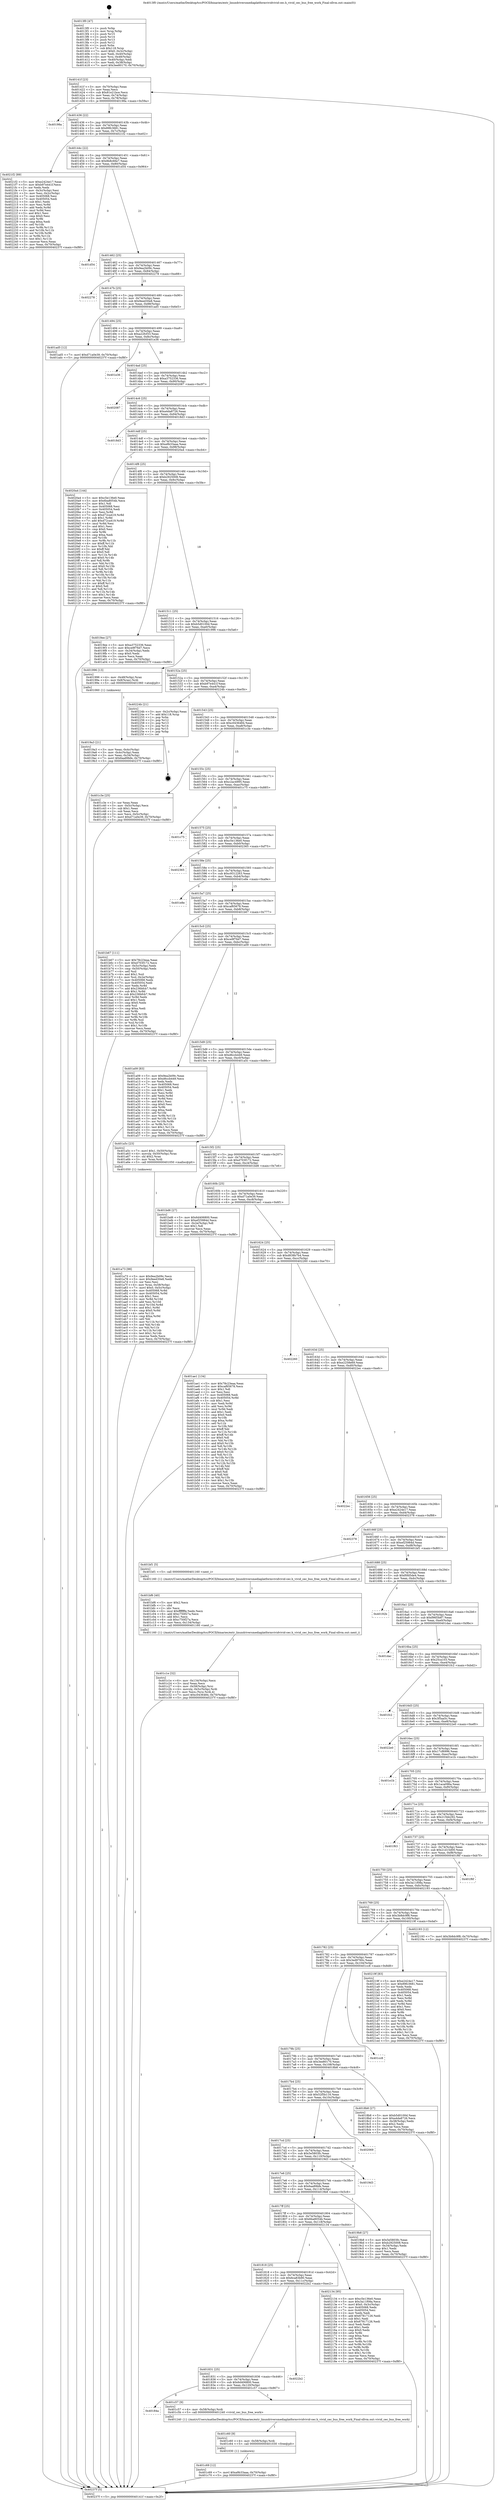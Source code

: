 digraph "0x4013f0" {
  label = "0x4013f0 (/mnt/c/Users/mathe/Desktop/tcc/POCII/binaries/extr_linuxdriversmediaplatformvividvivid-cec.h_vivid_cec_bus_free_work_Final-ollvm.out::main(0))"
  labelloc = "t"
  node[shape=record]

  Entry [label="",width=0.3,height=0.3,shape=circle,fillcolor=black,style=filled]
  "0x40141f" [label="{
     0x40141f [23]\l
     | [instrs]\l
     &nbsp;&nbsp;0x40141f \<+3\>: mov -0x70(%rbp),%eax\l
     &nbsp;&nbsp;0x401422 \<+2\>: mov %eax,%ecx\l
     &nbsp;&nbsp;0x401424 \<+6\>: sub $0x81e21bce,%ecx\l
     &nbsp;&nbsp;0x40142a \<+3\>: mov %eax,-0x74(%rbp)\l
     &nbsp;&nbsp;0x40142d \<+3\>: mov %ecx,-0x78(%rbp)\l
     &nbsp;&nbsp;0x401430 \<+6\>: je 000000000040198a \<main+0x59a\>\l
  }"]
  "0x40198a" [label="{
     0x40198a\l
  }", style=dashed]
  "0x401436" [label="{
     0x401436 [22]\l
     | [instrs]\l
     &nbsp;&nbsp;0x401436 \<+5\>: jmp 000000000040143b \<main+0x4b\>\l
     &nbsp;&nbsp;0x40143b \<+3\>: mov -0x74(%rbp),%eax\l
     &nbsp;&nbsp;0x40143e \<+5\>: sub $0x89fc3681,%eax\l
     &nbsp;&nbsp;0x401443 \<+3\>: mov %eax,-0x7c(%rbp)\l
     &nbsp;&nbsp;0x401446 \<+6\>: je 00000000004021f2 \<main+0xe02\>\l
  }"]
  Exit [label="",width=0.3,height=0.3,shape=circle,fillcolor=black,style=filled,peripheries=2]
  "0x4021f2" [label="{
     0x4021f2 [89]\l
     | [instrs]\l
     &nbsp;&nbsp;0x4021f2 \<+5\>: mov $0xe2424e17,%eax\l
     &nbsp;&nbsp;0x4021f7 \<+5\>: mov $0xb97e441f,%ecx\l
     &nbsp;&nbsp;0x4021fc \<+2\>: xor %edx,%edx\l
     &nbsp;&nbsp;0x4021fe \<+3\>: mov -0x3c(%rbp),%esi\l
     &nbsp;&nbsp;0x402201 \<+3\>: mov %esi,-0x2c(%rbp)\l
     &nbsp;&nbsp;0x402204 \<+7\>: mov 0x405068,%esi\l
     &nbsp;&nbsp;0x40220b \<+7\>: mov 0x405054,%edi\l
     &nbsp;&nbsp;0x402212 \<+3\>: sub $0x1,%edx\l
     &nbsp;&nbsp;0x402215 \<+3\>: mov %esi,%r8d\l
     &nbsp;&nbsp;0x402218 \<+3\>: add %edx,%r8d\l
     &nbsp;&nbsp;0x40221b \<+4\>: imul %r8d,%esi\l
     &nbsp;&nbsp;0x40221f \<+3\>: and $0x1,%esi\l
     &nbsp;&nbsp;0x402222 \<+3\>: cmp $0x0,%esi\l
     &nbsp;&nbsp;0x402225 \<+4\>: sete %r9b\l
     &nbsp;&nbsp;0x402229 \<+3\>: cmp $0xa,%edi\l
     &nbsp;&nbsp;0x40222c \<+4\>: setl %r10b\l
     &nbsp;&nbsp;0x402230 \<+3\>: mov %r9b,%r11b\l
     &nbsp;&nbsp;0x402233 \<+3\>: and %r10b,%r11b\l
     &nbsp;&nbsp;0x402236 \<+3\>: xor %r10b,%r9b\l
     &nbsp;&nbsp;0x402239 \<+3\>: or %r9b,%r11b\l
     &nbsp;&nbsp;0x40223c \<+4\>: test $0x1,%r11b\l
     &nbsp;&nbsp;0x402240 \<+3\>: cmovne %ecx,%eax\l
     &nbsp;&nbsp;0x402243 \<+3\>: mov %eax,-0x70(%rbp)\l
     &nbsp;&nbsp;0x402246 \<+5\>: jmp 000000000040237f \<main+0xf8f\>\l
  }"]
  "0x40144c" [label="{
     0x40144c [22]\l
     | [instrs]\l
     &nbsp;&nbsp;0x40144c \<+5\>: jmp 0000000000401451 \<main+0x61\>\l
     &nbsp;&nbsp;0x401451 \<+3\>: mov -0x74(%rbp),%eax\l
     &nbsp;&nbsp;0x401454 \<+5\>: sub $0x8b8c66e7,%eax\l
     &nbsp;&nbsp;0x401459 \<+3\>: mov %eax,-0x80(%rbp)\l
     &nbsp;&nbsp;0x40145c \<+6\>: je 0000000000401d54 \<main+0x964\>\l
  }"]
  "0x401c69" [label="{
     0x401c69 [12]\l
     | [instrs]\l
     &nbsp;&nbsp;0x401c69 \<+7\>: movl $0xa9b33aaa,-0x70(%rbp)\l
     &nbsp;&nbsp;0x401c70 \<+5\>: jmp 000000000040237f \<main+0xf8f\>\l
  }"]
  "0x401d54" [label="{
     0x401d54\l
  }", style=dashed]
  "0x401462" [label="{
     0x401462 [25]\l
     | [instrs]\l
     &nbsp;&nbsp;0x401462 \<+5\>: jmp 0000000000401467 \<main+0x77\>\l
     &nbsp;&nbsp;0x401467 \<+3\>: mov -0x74(%rbp),%eax\l
     &nbsp;&nbsp;0x40146a \<+5\>: sub $0x9ea2b09c,%eax\l
     &nbsp;&nbsp;0x40146f \<+6\>: mov %eax,-0x84(%rbp)\l
     &nbsp;&nbsp;0x401475 \<+6\>: je 0000000000402278 \<main+0xe88\>\l
  }"]
  "0x401c60" [label="{
     0x401c60 [9]\l
     | [instrs]\l
     &nbsp;&nbsp;0x401c60 \<+4\>: mov -0x58(%rbp),%rdi\l
     &nbsp;&nbsp;0x401c64 \<+5\>: call 0000000000401030 \<free@plt\>\l
     | [calls]\l
     &nbsp;&nbsp;0x401030 \{1\} (unknown)\l
  }"]
  "0x402278" [label="{
     0x402278\l
  }", style=dashed]
  "0x40147b" [label="{
     0x40147b [25]\l
     | [instrs]\l
     &nbsp;&nbsp;0x40147b \<+5\>: jmp 0000000000401480 \<main+0x90\>\l
     &nbsp;&nbsp;0x401480 \<+3\>: mov -0x74(%rbp),%eax\l
     &nbsp;&nbsp;0x401483 \<+5\>: sub $0x9eed30e8,%eax\l
     &nbsp;&nbsp;0x401488 \<+6\>: mov %eax,-0x88(%rbp)\l
     &nbsp;&nbsp;0x40148e \<+6\>: je 0000000000401ad5 \<main+0x6e5\>\l
  }"]
  "0x40184a" [label="{
     0x40184a\l
  }", style=dashed]
  "0x401ad5" [label="{
     0x401ad5 [12]\l
     | [instrs]\l
     &nbsp;&nbsp;0x401ad5 \<+7\>: movl $0xd71a0e39,-0x70(%rbp)\l
     &nbsp;&nbsp;0x401adc \<+5\>: jmp 000000000040237f \<main+0xf8f\>\l
  }"]
  "0x401494" [label="{
     0x401494 [25]\l
     | [instrs]\l
     &nbsp;&nbsp;0x401494 \<+5\>: jmp 0000000000401499 \<main+0xa9\>\l
     &nbsp;&nbsp;0x401499 \<+3\>: mov -0x74(%rbp),%eax\l
     &nbsp;&nbsp;0x40149c \<+5\>: sub $0xa22fcf33,%eax\l
     &nbsp;&nbsp;0x4014a1 \<+6\>: mov %eax,-0x8c(%rbp)\l
     &nbsp;&nbsp;0x4014a7 \<+6\>: je 0000000000401e36 \<main+0xa46\>\l
  }"]
  "0x401c57" [label="{
     0x401c57 [9]\l
     | [instrs]\l
     &nbsp;&nbsp;0x401c57 \<+4\>: mov -0x58(%rbp),%rdi\l
     &nbsp;&nbsp;0x401c5b \<+5\>: call 0000000000401240 \<vivid_cec_bus_free_work\>\l
     | [calls]\l
     &nbsp;&nbsp;0x401240 \{1\} (/mnt/c/Users/mathe/Desktop/tcc/POCII/binaries/extr_linuxdriversmediaplatformvividvivid-cec.h_vivid_cec_bus_free_work_Final-ollvm.out::vivid_cec_bus_free_work)\l
  }"]
  "0x401e36" [label="{
     0x401e36\l
  }", style=dashed]
  "0x4014ad" [label="{
     0x4014ad [25]\l
     | [instrs]\l
     &nbsp;&nbsp;0x4014ad \<+5\>: jmp 00000000004014b2 \<main+0xc2\>\l
     &nbsp;&nbsp;0x4014b2 \<+3\>: mov -0x74(%rbp),%eax\l
     &nbsp;&nbsp;0x4014b5 \<+5\>: sub $0xa3752336,%eax\l
     &nbsp;&nbsp;0x4014ba \<+6\>: mov %eax,-0x90(%rbp)\l
     &nbsp;&nbsp;0x4014c0 \<+6\>: je 0000000000402087 \<main+0xc97\>\l
  }"]
  "0x401831" [label="{
     0x401831 [25]\l
     | [instrs]\l
     &nbsp;&nbsp;0x401831 \<+5\>: jmp 0000000000401836 \<main+0x446\>\l
     &nbsp;&nbsp;0x401836 \<+3\>: mov -0x74(%rbp),%eax\l
     &nbsp;&nbsp;0x401839 \<+5\>: sub $0x6d406800,%eax\l
     &nbsp;&nbsp;0x40183e \<+6\>: mov %eax,-0x120(%rbp)\l
     &nbsp;&nbsp;0x401844 \<+6\>: je 0000000000401c57 \<main+0x867\>\l
  }"]
  "0x402087" [label="{
     0x402087\l
  }", style=dashed]
  "0x4014c6" [label="{
     0x4014c6 [25]\l
     | [instrs]\l
     &nbsp;&nbsp;0x4014c6 \<+5\>: jmp 00000000004014cb \<main+0xdb\>\l
     &nbsp;&nbsp;0x4014cb \<+3\>: mov -0x74(%rbp),%eax\l
     &nbsp;&nbsp;0x4014ce \<+5\>: sub $0xa4da8726,%eax\l
     &nbsp;&nbsp;0x4014d3 \<+6\>: mov %eax,-0x94(%rbp)\l
     &nbsp;&nbsp;0x4014d9 \<+6\>: je 00000000004018d3 \<main+0x4e3\>\l
  }"]
  "0x4022b2" [label="{
     0x4022b2\l
  }", style=dashed]
  "0x4018d3" [label="{
     0x4018d3\l
  }", style=dashed]
  "0x4014df" [label="{
     0x4014df [25]\l
     | [instrs]\l
     &nbsp;&nbsp;0x4014df \<+5\>: jmp 00000000004014e4 \<main+0xf4\>\l
     &nbsp;&nbsp;0x4014e4 \<+3\>: mov -0x74(%rbp),%eax\l
     &nbsp;&nbsp;0x4014e7 \<+5\>: sub $0xa9b33aaa,%eax\l
     &nbsp;&nbsp;0x4014ec \<+6\>: mov %eax,-0x98(%rbp)\l
     &nbsp;&nbsp;0x4014f2 \<+6\>: je 00000000004020a4 \<main+0xcb4\>\l
  }"]
  "0x401818" [label="{
     0x401818 [25]\l
     | [instrs]\l
     &nbsp;&nbsp;0x401818 \<+5\>: jmp 000000000040181d \<main+0x42d\>\l
     &nbsp;&nbsp;0x40181d \<+3\>: mov -0x74(%rbp),%eax\l
     &nbsp;&nbsp;0x401820 \<+5\>: sub $0x6ca83b90,%eax\l
     &nbsp;&nbsp;0x401825 \<+6\>: mov %eax,-0x11c(%rbp)\l
     &nbsp;&nbsp;0x40182b \<+6\>: je 00000000004022b2 \<main+0xec2\>\l
  }"]
  "0x4020a4" [label="{
     0x4020a4 [144]\l
     | [instrs]\l
     &nbsp;&nbsp;0x4020a4 \<+5\>: mov $0xc5e136e0,%eax\l
     &nbsp;&nbsp;0x4020a9 \<+5\>: mov $0x6ba8054b,%ecx\l
     &nbsp;&nbsp;0x4020ae \<+2\>: mov $0x1,%dl\l
     &nbsp;&nbsp;0x4020b0 \<+7\>: mov 0x405068,%esi\l
     &nbsp;&nbsp;0x4020b7 \<+7\>: mov 0x405054,%edi\l
     &nbsp;&nbsp;0x4020be \<+3\>: mov %esi,%r8d\l
     &nbsp;&nbsp;0x4020c1 \<+7\>: sub $0xd72ca419,%r8d\l
     &nbsp;&nbsp;0x4020c8 \<+4\>: sub $0x1,%r8d\l
     &nbsp;&nbsp;0x4020cc \<+7\>: add $0xd72ca419,%r8d\l
     &nbsp;&nbsp;0x4020d3 \<+4\>: imul %r8d,%esi\l
     &nbsp;&nbsp;0x4020d7 \<+3\>: and $0x1,%esi\l
     &nbsp;&nbsp;0x4020da \<+3\>: cmp $0x0,%esi\l
     &nbsp;&nbsp;0x4020dd \<+4\>: sete %r9b\l
     &nbsp;&nbsp;0x4020e1 \<+3\>: cmp $0xa,%edi\l
     &nbsp;&nbsp;0x4020e4 \<+4\>: setl %r10b\l
     &nbsp;&nbsp;0x4020e8 \<+3\>: mov %r9b,%r11b\l
     &nbsp;&nbsp;0x4020eb \<+4\>: xor $0xff,%r11b\l
     &nbsp;&nbsp;0x4020ef \<+3\>: mov %r10b,%bl\l
     &nbsp;&nbsp;0x4020f2 \<+3\>: xor $0xff,%bl\l
     &nbsp;&nbsp;0x4020f5 \<+3\>: xor $0x0,%dl\l
     &nbsp;&nbsp;0x4020f8 \<+3\>: mov %r11b,%r14b\l
     &nbsp;&nbsp;0x4020fb \<+4\>: and $0x0,%r14b\l
     &nbsp;&nbsp;0x4020ff \<+3\>: and %dl,%r9b\l
     &nbsp;&nbsp;0x402102 \<+3\>: mov %bl,%r15b\l
     &nbsp;&nbsp;0x402105 \<+4\>: and $0x0,%r15b\l
     &nbsp;&nbsp;0x402109 \<+3\>: and %dl,%r10b\l
     &nbsp;&nbsp;0x40210c \<+3\>: or %r9b,%r14b\l
     &nbsp;&nbsp;0x40210f \<+3\>: or %r10b,%r15b\l
     &nbsp;&nbsp;0x402112 \<+3\>: xor %r15b,%r14b\l
     &nbsp;&nbsp;0x402115 \<+3\>: or %bl,%r11b\l
     &nbsp;&nbsp;0x402118 \<+4\>: xor $0xff,%r11b\l
     &nbsp;&nbsp;0x40211c \<+3\>: or $0x0,%dl\l
     &nbsp;&nbsp;0x40211f \<+3\>: and %dl,%r11b\l
     &nbsp;&nbsp;0x402122 \<+3\>: or %r11b,%r14b\l
     &nbsp;&nbsp;0x402125 \<+4\>: test $0x1,%r14b\l
     &nbsp;&nbsp;0x402129 \<+3\>: cmovne %ecx,%eax\l
     &nbsp;&nbsp;0x40212c \<+3\>: mov %eax,-0x70(%rbp)\l
     &nbsp;&nbsp;0x40212f \<+5\>: jmp 000000000040237f \<main+0xf8f\>\l
  }"]
  "0x4014f8" [label="{
     0x4014f8 [25]\l
     | [instrs]\l
     &nbsp;&nbsp;0x4014f8 \<+5\>: jmp 00000000004014fd \<main+0x10d\>\l
     &nbsp;&nbsp;0x4014fd \<+3\>: mov -0x74(%rbp),%eax\l
     &nbsp;&nbsp;0x401500 \<+5\>: sub $0xb2925008,%eax\l
     &nbsp;&nbsp;0x401505 \<+6\>: mov %eax,-0x9c(%rbp)\l
     &nbsp;&nbsp;0x40150b \<+6\>: je 00000000004019ee \<main+0x5fe\>\l
  }"]
  "0x402134" [label="{
     0x402134 [95]\l
     | [instrs]\l
     &nbsp;&nbsp;0x402134 \<+5\>: mov $0xc5e136e0,%eax\l
     &nbsp;&nbsp;0x402139 \<+5\>: mov $0x3a11f08a,%ecx\l
     &nbsp;&nbsp;0x40213e \<+7\>: movl $0x0,-0x3c(%rbp)\l
     &nbsp;&nbsp;0x402145 \<+7\>: mov 0x405068,%edx\l
     &nbsp;&nbsp;0x40214c \<+7\>: mov 0x405054,%esi\l
     &nbsp;&nbsp;0x402153 \<+2\>: mov %edx,%edi\l
     &nbsp;&nbsp;0x402155 \<+6\>: add $0x67817126,%edi\l
     &nbsp;&nbsp;0x40215b \<+3\>: sub $0x1,%edi\l
     &nbsp;&nbsp;0x40215e \<+6\>: sub $0x67817126,%edi\l
     &nbsp;&nbsp;0x402164 \<+3\>: imul %edi,%edx\l
     &nbsp;&nbsp;0x402167 \<+3\>: and $0x1,%edx\l
     &nbsp;&nbsp;0x40216a \<+3\>: cmp $0x0,%edx\l
     &nbsp;&nbsp;0x40216d \<+4\>: sete %r8b\l
     &nbsp;&nbsp;0x402171 \<+3\>: cmp $0xa,%esi\l
     &nbsp;&nbsp;0x402174 \<+4\>: setl %r9b\l
     &nbsp;&nbsp;0x402178 \<+3\>: mov %r8b,%r10b\l
     &nbsp;&nbsp;0x40217b \<+3\>: and %r9b,%r10b\l
     &nbsp;&nbsp;0x40217e \<+3\>: xor %r9b,%r8b\l
     &nbsp;&nbsp;0x402181 \<+3\>: or %r8b,%r10b\l
     &nbsp;&nbsp;0x402184 \<+4\>: test $0x1,%r10b\l
     &nbsp;&nbsp;0x402188 \<+3\>: cmovne %ecx,%eax\l
     &nbsp;&nbsp;0x40218b \<+3\>: mov %eax,-0x70(%rbp)\l
     &nbsp;&nbsp;0x40218e \<+5\>: jmp 000000000040237f \<main+0xf8f\>\l
  }"]
  "0x4019ee" [label="{
     0x4019ee [27]\l
     | [instrs]\l
     &nbsp;&nbsp;0x4019ee \<+5\>: mov $0xa3752336,%eax\l
     &nbsp;&nbsp;0x4019f3 \<+5\>: mov $0xce9f76d7,%ecx\l
     &nbsp;&nbsp;0x4019f8 \<+3\>: mov -0x34(%rbp),%edx\l
     &nbsp;&nbsp;0x4019fb \<+3\>: cmp $0x0,%edx\l
     &nbsp;&nbsp;0x4019fe \<+3\>: cmove %ecx,%eax\l
     &nbsp;&nbsp;0x401a01 \<+3\>: mov %eax,-0x70(%rbp)\l
     &nbsp;&nbsp;0x401a04 \<+5\>: jmp 000000000040237f \<main+0xf8f\>\l
  }"]
  "0x401511" [label="{
     0x401511 [25]\l
     | [instrs]\l
     &nbsp;&nbsp;0x401511 \<+5\>: jmp 0000000000401516 \<main+0x126\>\l
     &nbsp;&nbsp;0x401516 \<+3\>: mov -0x74(%rbp),%eax\l
     &nbsp;&nbsp;0x401519 \<+5\>: sub $0xb5d0100d,%eax\l
     &nbsp;&nbsp;0x40151e \<+6\>: mov %eax,-0xa0(%rbp)\l
     &nbsp;&nbsp;0x401524 \<+6\>: je 0000000000401996 \<main+0x5a6\>\l
  }"]
  "0x401c1e" [label="{
     0x401c1e [32]\l
     | [instrs]\l
     &nbsp;&nbsp;0x401c1e \<+6\>: mov -0x134(%rbp),%ecx\l
     &nbsp;&nbsp;0x401c24 \<+3\>: imul %eax,%ecx\l
     &nbsp;&nbsp;0x401c27 \<+4\>: mov -0x58(%rbp),%rsi\l
     &nbsp;&nbsp;0x401c2b \<+4\>: movslq -0x5c(%rbp),%rdi\l
     &nbsp;&nbsp;0x401c2f \<+3\>: mov %ecx,(%rsi,%rdi,4)\l
     &nbsp;&nbsp;0x401c32 \<+7\>: movl $0xc0436484,-0x70(%rbp)\l
     &nbsp;&nbsp;0x401c39 \<+5\>: jmp 000000000040237f \<main+0xf8f\>\l
  }"]
  "0x401996" [label="{
     0x401996 [13]\l
     | [instrs]\l
     &nbsp;&nbsp;0x401996 \<+4\>: mov -0x48(%rbp),%rax\l
     &nbsp;&nbsp;0x40199a \<+4\>: mov 0x8(%rax),%rdi\l
     &nbsp;&nbsp;0x40199e \<+5\>: call 0000000000401060 \<atoi@plt\>\l
     | [calls]\l
     &nbsp;&nbsp;0x401060 \{1\} (unknown)\l
  }"]
  "0x40152a" [label="{
     0x40152a [25]\l
     | [instrs]\l
     &nbsp;&nbsp;0x40152a \<+5\>: jmp 000000000040152f \<main+0x13f\>\l
     &nbsp;&nbsp;0x40152f \<+3\>: mov -0x74(%rbp),%eax\l
     &nbsp;&nbsp;0x401532 \<+5\>: sub $0xb97e441f,%eax\l
     &nbsp;&nbsp;0x401537 \<+6\>: mov %eax,-0xa4(%rbp)\l
     &nbsp;&nbsp;0x40153d \<+6\>: je 000000000040224b \<main+0xe5b\>\l
  }"]
  "0x401bf6" [label="{
     0x401bf6 [40]\l
     | [instrs]\l
     &nbsp;&nbsp;0x401bf6 \<+5\>: mov $0x2,%ecx\l
     &nbsp;&nbsp;0x401bfb \<+1\>: cltd\l
     &nbsp;&nbsp;0x401bfc \<+2\>: idiv %ecx\l
     &nbsp;&nbsp;0x401bfe \<+6\>: imul $0xfffffffe,%edx,%ecx\l
     &nbsp;&nbsp;0x401c04 \<+6\>: add $0xc750f27a,%ecx\l
     &nbsp;&nbsp;0x401c0a \<+3\>: add $0x1,%ecx\l
     &nbsp;&nbsp;0x401c0d \<+6\>: sub $0xc750f27a,%ecx\l
     &nbsp;&nbsp;0x401c13 \<+6\>: mov %ecx,-0x134(%rbp)\l
     &nbsp;&nbsp;0x401c19 \<+5\>: call 0000000000401160 \<next_i\>\l
     | [calls]\l
     &nbsp;&nbsp;0x401160 \{1\} (/mnt/c/Users/mathe/Desktop/tcc/POCII/binaries/extr_linuxdriversmediaplatformvividvivid-cec.h_vivid_cec_bus_free_work_Final-ollvm.out::next_i)\l
  }"]
  "0x40224b" [label="{
     0x40224b [21]\l
     | [instrs]\l
     &nbsp;&nbsp;0x40224b \<+3\>: mov -0x2c(%rbp),%eax\l
     &nbsp;&nbsp;0x40224e \<+7\>: add $0x118,%rsp\l
     &nbsp;&nbsp;0x402255 \<+1\>: pop %rbx\l
     &nbsp;&nbsp;0x402256 \<+2\>: pop %r12\l
     &nbsp;&nbsp;0x402258 \<+2\>: pop %r13\l
     &nbsp;&nbsp;0x40225a \<+2\>: pop %r14\l
     &nbsp;&nbsp;0x40225c \<+2\>: pop %r15\l
     &nbsp;&nbsp;0x40225e \<+1\>: pop %rbp\l
     &nbsp;&nbsp;0x40225f \<+1\>: ret\l
  }"]
  "0x401543" [label="{
     0x401543 [25]\l
     | [instrs]\l
     &nbsp;&nbsp;0x401543 \<+5\>: jmp 0000000000401548 \<main+0x158\>\l
     &nbsp;&nbsp;0x401548 \<+3\>: mov -0x74(%rbp),%eax\l
     &nbsp;&nbsp;0x40154b \<+5\>: sub $0xc0436484,%eax\l
     &nbsp;&nbsp;0x401550 \<+6\>: mov %eax,-0xa8(%rbp)\l
     &nbsp;&nbsp;0x401556 \<+6\>: je 0000000000401c3e \<main+0x84e\>\l
  }"]
  "0x401a73" [label="{
     0x401a73 [98]\l
     | [instrs]\l
     &nbsp;&nbsp;0x401a73 \<+5\>: mov $0x9ea2b09c,%ecx\l
     &nbsp;&nbsp;0x401a78 \<+5\>: mov $0x9eed30e8,%edx\l
     &nbsp;&nbsp;0x401a7d \<+2\>: xor %esi,%esi\l
     &nbsp;&nbsp;0x401a7f \<+4\>: mov %rax,-0x58(%rbp)\l
     &nbsp;&nbsp;0x401a83 \<+7\>: movl $0x0,-0x5c(%rbp)\l
     &nbsp;&nbsp;0x401a8a \<+8\>: mov 0x405068,%r8d\l
     &nbsp;&nbsp;0x401a92 \<+8\>: mov 0x405054,%r9d\l
     &nbsp;&nbsp;0x401a9a \<+3\>: sub $0x1,%esi\l
     &nbsp;&nbsp;0x401a9d \<+3\>: mov %r8d,%r10d\l
     &nbsp;&nbsp;0x401aa0 \<+3\>: add %esi,%r10d\l
     &nbsp;&nbsp;0x401aa3 \<+4\>: imul %r10d,%r8d\l
     &nbsp;&nbsp;0x401aa7 \<+4\>: and $0x1,%r8d\l
     &nbsp;&nbsp;0x401aab \<+4\>: cmp $0x0,%r8d\l
     &nbsp;&nbsp;0x401aaf \<+4\>: sete %r11b\l
     &nbsp;&nbsp;0x401ab3 \<+4\>: cmp $0xa,%r9d\l
     &nbsp;&nbsp;0x401ab7 \<+3\>: setl %bl\l
     &nbsp;&nbsp;0x401aba \<+3\>: mov %r11b,%r14b\l
     &nbsp;&nbsp;0x401abd \<+3\>: and %bl,%r14b\l
     &nbsp;&nbsp;0x401ac0 \<+3\>: xor %bl,%r11b\l
     &nbsp;&nbsp;0x401ac3 \<+3\>: or %r11b,%r14b\l
     &nbsp;&nbsp;0x401ac6 \<+4\>: test $0x1,%r14b\l
     &nbsp;&nbsp;0x401aca \<+3\>: cmovne %edx,%ecx\l
     &nbsp;&nbsp;0x401acd \<+3\>: mov %ecx,-0x70(%rbp)\l
     &nbsp;&nbsp;0x401ad0 \<+5\>: jmp 000000000040237f \<main+0xf8f\>\l
  }"]
  "0x401c3e" [label="{
     0x401c3e [25]\l
     | [instrs]\l
     &nbsp;&nbsp;0x401c3e \<+2\>: xor %eax,%eax\l
     &nbsp;&nbsp;0x401c40 \<+3\>: mov -0x5c(%rbp),%ecx\l
     &nbsp;&nbsp;0x401c43 \<+3\>: sub $0x1,%eax\l
     &nbsp;&nbsp;0x401c46 \<+2\>: sub %eax,%ecx\l
     &nbsp;&nbsp;0x401c48 \<+3\>: mov %ecx,-0x5c(%rbp)\l
     &nbsp;&nbsp;0x401c4b \<+7\>: movl $0xd71a0e39,-0x70(%rbp)\l
     &nbsp;&nbsp;0x401c52 \<+5\>: jmp 000000000040237f \<main+0xf8f\>\l
  }"]
  "0x40155c" [label="{
     0x40155c [25]\l
     | [instrs]\l
     &nbsp;&nbsp;0x40155c \<+5\>: jmp 0000000000401561 \<main+0x171\>\l
     &nbsp;&nbsp;0x401561 \<+3\>: mov -0x74(%rbp),%eax\l
     &nbsp;&nbsp;0x401564 \<+5\>: sub $0xc2ac4995,%eax\l
     &nbsp;&nbsp;0x401569 \<+6\>: mov %eax,-0xac(%rbp)\l
     &nbsp;&nbsp;0x40156f \<+6\>: je 0000000000401c75 \<main+0x885\>\l
  }"]
  "0x4017ff" [label="{
     0x4017ff [25]\l
     | [instrs]\l
     &nbsp;&nbsp;0x4017ff \<+5\>: jmp 0000000000401804 \<main+0x414\>\l
     &nbsp;&nbsp;0x401804 \<+3\>: mov -0x74(%rbp),%eax\l
     &nbsp;&nbsp;0x401807 \<+5\>: sub $0x6ba8054b,%eax\l
     &nbsp;&nbsp;0x40180c \<+6\>: mov %eax,-0x118(%rbp)\l
     &nbsp;&nbsp;0x401812 \<+6\>: je 0000000000402134 \<main+0xd44\>\l
  }"]
  "0x401c75" [label="{
     0x401c75\l
  }", style=dashed]
  "0x401575" [label="{
     0x401575 [25]\l
     | [instrs]\l
     &nbsp;&nbsp;0x401575 \<+5\>: jmp 000000000040157a \<main+0x18a\>\l
     &nbsp;&nbsp;0x40157a \<+3\>: mov -0x74(%rbp),%eax\l
     &nbsp;&nbsp;0x40157d \<+5\>: sub $0xc5e136e0,%eax\l
     &nbsp;&nbsp;0x401582 \<+6\>: mov %eax,-0xb0(%rbp)\l
     &nbsp;&nbsp;0x401588 \<+6\>: je 0000000000402365 \<main+0xf75\>\l
  }"]
  "0x4019b8" [label="{
     0x4019b8 [27]\l
     | [instrs]\l
     &nbsp;&nbsp;0x4019b8 \<+5\>: mov $0x5e5803fc,%eax\l
     &nbsp;&nbsp;0x4019bd \<+5\>: mov $0xb2925008,%ecx\l
     &nbsp;&nbsp;0x4019c2 \<+3\>: mov -0x34(%rbp),%edx\l
     &nbsp;&nbsp;0x4019c5 \<+3\>: cmp $0x1,%edx\l
     &nbsp;&nbsp;0x4019c8 \<+3\>: cmovl %ecx,%eax\l
     &nbsp;&nbsp;0x4019cb \<+3\>: mov %eax,-0x70(%rbp)\l
     &nbsp;&nbsp;0x4019ce \<+5\>: jmp 000000000040237f \<main+0xf8f\>\l
  }"]
  "0x402365" [label="{
     0x402365\l
  }", style=dashed]
  "0x40158e" [label="{
     0x40158e [25]\l
     | [instrs]\l
     &nbsp;&nbsp;0x40158e \<+5\>: jmp 0000000000401593 \<main+0x1a3\>\l
     &nbsp;&nbsp;0x401593 \<+3\>: mov -0x74(%rbp),%eax\l
     &nbsp;&nbsp;0x401596 \<+5\>: sub $0xc9312263,%eax\l
     &nbsp;&nbsp;0x40159b \<+6\>: mov %eax,-0xb4(%rbp)\l
     &nbsp;&nbsp;0x4015a1 \<+6\>: je 0000000000401e8e \<main+0xa9e\>\l
  }"]
  "0x4017e6" [label="{
     0x4017e6 [25]\l
     | [instrs]\l
     &nbsp;&nbsp;0x4017e6 \<+5\>: jmp 00000000004017eb \<main+0x3fb\>\l
     &nbsp;&nbsp;0x4017eb \<+3\>: mov -0x74(%rbp),%eax\l
     &nbsp;&nbsp;0x4017ee \<+5\>: sub $0x6aa89bfe,%eax\l
     &nbsp;&nbsp;0x4017f3 \<+6\>: mov %eax,-0x114(%rbp)\l
     &nbsp;&nbsp;0x4017f9 \<+6\>: je 00000000004019b8 \<main+0x5c8\>\l
  }"]
  "0x401e8e" [label="{
     0x401e8e\l
  }", style=dashed]
  "0x4015a7" [label="{
     0x4015a7 [25]\l
     | [instrs]\l
     &nbsp;&nbsp;0x4015a7 \<+5\>: jmp 00000000004015ac \<main+0x1bc\>\l
     &nbsp;&nbsp;0x4015ac \<+3\>: mov -0x74(%rbp),%eax\l
     &nbsp;&nbsp;0x4015af \<+5\>: sub $0xcaf65678,%eax\l
     &nbsp;&nbsp;0x4015b4 \<+6\>: mov %eax,-0xb8(%rbp)\l
     &nbsp;&nbsp;0x4015ba \<+6\>: je 0000000000401b67 \<main+0x777\>\l
  }"]
  "0x4019d3" [label="{
     0x4019d3\l
  }", style=dashed]
  "0x401b67" [label="{
     0x401b67 [111]\l
     | [instrs]\l
     &nbsp;&nbsp;0x401b67 \<+5\>: mov $0x78c23eaa,%eax\l
     &nbsp;&nbsp;0x401b6c \<+5\>: mov $0xd703f172,%ecx\l
     &nbsp;&nbsp;0x401b71 \<+3\>: mov -0x5c(%rbp),%edx\l
     &nbsp;&nbsp;0x401b74 \<+3\>: cmp -0x50(%rbp),%edx\l
     &nbsp;&nbsp;0x401b77 \<+4\>: setl %sil\l
     &nbsp;&nbsp;0x401b7b \<+4\>: and $0x1,%sil\l
     &nbsp;&nbsp;0x401b7f \<+4\>: mov %sil,-0x2e(%rbp)\l
     &nbsp;&nbsp;0x401b83 \<+7\>: mov 0x405068,%edx\l
     &nbsp;&nbsp;0x401b8a \<+7\>: mov 0x405054,%edi\l
     &nbsp;&nbsp;0x401b91 \<+3\>: mov %edx,%r8d\l
     &nbsp;&nbsp;0x401b94 \<+7\>: add $0x236bfcb7,%r8d\l
     &nbsp;&nbsp;0x401b9b \<+4\>: sub $0x1,%r8d\l
     &nbsp;&nbsp;0x401b9f \<+7\>: sub $0x236bfcb7,%r8d\l
     &nbsp;&nbsp;0x401ba6 \<+4\>: imul %r8d,%edx\l
     &nbsp;&nbsp;0x401baa \<+3\>: and $0x1,%edx\l
     &nbsp;&nbsp;0x401bad \<+3\>: cmp $0x0,%edx\l
     &nbsp;&nbsp;0x401bb0 \<+4\>: sete %sil\l
     &nbsp;&nbsp;0x401bb4 \<+3\>: cmp $0xa,%edi\l
     &nbsp;&nbsp;0x401bb7 \<+4\>: setl %r9b\l
     &nbsp;&nbsp;0x401bbb \<+3\>: mov %sil,%r10b\l
     &nbsp;&nbsp;0x401bbe \<+3\>: and %r9b,%r10b\l
     &nbsp;&nbsp;0x401bc1 \<+3\>: xor %r9b,%sil\l
     &nbsp;&nbsp;0x401bc4 \<+3\>: or %sil,%r10b\l
     &nbsp;&nbsp;0x401bc7 \<+4\>: test $0x1,%r10b\l
     &nbsp;&nbsp;0x401bcb \<+3\>: cmovne %ecx,%eax\l
     &nbsp;&nbsp;0x401bce \<+3\>: mov %eax,-0x70(%rbp)\l
     &nbsp;&nbsp;0x401bd1 \<+5\>: jmp 000000000040237f \<main+0xf8f\>\l
  }"]
  "0x4015c0" [label="{
     0x4015c0 [25]\l
     | [instrs]\l
     &nbsp;&nbsp;0x4015c0 \<+5\>: jmp 00000000004015c5 \<main+0x1d5\>\l
     &nbsp;&nbsp;0x4015c5 \<+3\>: mov -0x74(%rbp),%eax\l
     &nbsp;&nbsp;0x4015c8 \<+5\>: sub $0xce9f76d7,%eax\l
     &nbsp;&nbsp;0x4015cd \<+6\>: mov %eax,-0xbc(%rbp)\l
     &nbsp;&nbsp;0x4015d3 \<+6\>: je 0000000000401a09 \<main+0x619\>\l
  }"]
  "0x4017cd" [label="{
     0x4017cd [25]\l
     | [instrs]\l
     &nbsp;&nbsp;0x4017cd \<+5\>: jmp 00000000004017d2 \<main+0x3e2\>\l
     &nbsp;&nbsp;0x4017d2 \<+3\>: mov -0x74(%rbp),%eax\l
     &nbsp;&nbsp;0x4017d5 \<+5\>: sub $0x5e5803fc,%eax\l
     &nbsp;&nbsp;0x4017da \<+6\>: mov %eax,-0x110(%rbp)\l
     &nbsp;&nbsp;0x4017e0 \<+6\>: je 00000000004019d3 \<main+0x5e3\>\l
  }"]
  "0x401a09" [label="{
     0x401a09 [83]\l
     | [instrs]\l
     &nbsp;&nbsp;0x401a09 \<+5\>: mov $0x9ea2b09c,%eax\l
     &nbsp;&nbsp;0x401a0e \<+5\>: mov $0xd6ccb449,%ecx\l
     &nbsp;&nbsp;0x401a13 \<+2\>: xor %edx,%edx\l
     &nbsp;&nbsp;0x401a15 \<+7\>: mov 0x405068,%esi\l
     &nbsp;&nbsp;0x401a1c \<+7\>: mov 0x405054,%edi\l
     &nbsp;&nbsp;0x401a23 \<+3\>: sub $0x1,%edx\l
     &nbsp;&nbsp;0x401a26 \<+3\>: mov %esi,%r8d\l
     &nbsp;&nbsp;0x401a29 \<+3\>: add %edx,%r8d\l
     &nbsp;&nbsp;0x401a2c \<+4\>: imul %r8d,%esi\l
     &nbsp;&nbsp;0x401a30 \<+3\>: and $0x1,%esi\l
     &nbsp;&nbsp;0x401a33 \<+3\>: cmp $0x0,%esi\l
     &nbsp;&nbsp;0x401a36 \<+4\>: sete %r9b\l
     &nbsp;&nbsp;0x401a3a \<+3\>: cmp $0xa,%edi\l
     &nbsp;&nbsp;0x401a3d \<+4\>: setl %r10b\l
     &nbsp;&nbsp;0x401a41 \<+3\>: mov %r9b,%r11b\l
     &nbsp;&nbsp;0x401a44 \<+3\>: and %r10b,%r11b\l
     &nbsp;&nbsp;0x401a47 \<+3\>: xor %r10b,%r9b\l
     &nbsp;&nbsp;0x401a4a \<+3\>: or %r9b,%r11b\l
     &nbsp;&nbsp;0x401a4d \<+4\>: test $0x1,%r11b\l
     &nbsp;&nbsp;0x401a51 \<+3\>: cmovne %ecx,%eax\l
     &nbsp;&nbsp;0x401a54 \<+3\>: mov %eax,-0x70(%rbp)\l
     &nbsp;&nbsp;0x401a57 \<+5\>: jmp 000000000040237f \<main+0xf8f\>\l
  }"]
  "0x4015d9" [label="{
     0x4015d9 [25]\l
     | [instrs]\l
     &nbsp;&nbsp;0x4015d9 \<+5\>: jmp 00000000004015de \<main+0x1ee\>\l
     &nbsp;&nbsp;0x4015de \<+3\>: mov -0x74(%rbp),%eax\l
     &nbsp;&nbsp;0x4015e1 \<+5\>: sub $0xd6ccb449,%eax\l
     &nbsp;&nbsp;0x4015e6 \<+6\>: mov %eax,-0xc0(%rbp)\l
     &nbsp;&nbsp;0x4015ec \<+6\>: je 0000000000401a5c \<main+0x66c\>\l
  }"]
  "0x402069" [label="{
     0x402069\l
  }", style=dashed]
  "0x401a5c" [label="{
     0x401a5c [23]\l
     | [instrs]\l
     &nbsp;&nbsp;0x401a5c \<+7\>: movl $0x1,-0x50(%rbp)\l
     &nbsp;&nbsp;0x401a63 \<+4\>: movslq -0x50(%rbp),%rax\l
     &nbsp;&nbsp;0x401a67 \<+4\>: shl $0x2,%rax\l
     &nbsp;&nbsp;0x401a6b \<+3\>: mov %rax,%rdi\l
     &nbsp;&nbsp;0x401a6e \<+5\>: call 0000000000401050 \<malloc@plt\>\l
     | [calls]\l
     &nbsp;&nbsp;0x401050 \{1\} (unknown)\l
  }"]
  "0x4015f2" [label="{
     0x4015f2 [25]\l
     | [instrs]\l
     &nbsp;&nbsp;0x4015f2 \<+5\>: jmp 00000000004015f7 \<main+0x207\>\l
     &nbsp;&nbsp;0x4015f7 \<+3\>: mov -0x74(%rbp),%eax\l
     &nbsp;&nbsp;0x4015fa \<+5\>: sub $0xd703f172,%eax\l
     &nbsp;&nbsp;0x4015ff \<+6\>: mov %eax,-0xc4(%rbp)\l
     &nbsp;&nbsp;0x401605 \<+6\>: je 0000000000401bd6 \<main+0x7e6\>\l
  }"]
  "0x4019a3" [label="{
     0x4019a3 [21]\l
     | [instrs]\l
     &nbsp;&nbsp;0x4019a3 \<+3\>: mov %eax,-0x4c(%rbp)\l
     &nbsp;&nbsp;0x4019a6 \<+3\>: mov -0x4c(%rbp),%eax\l
     &nbsp;&nbsp;0x4019a9 \<+3\>: mov %eax,-0x34(%rbp)\l
     &nbsp;&nbsp;0x4019ac \<+7\>: movl $0x6aa89bfe,-0x70(%rbp)\l
     &nbsp;&nbsp;0x4019b3 \<+5\>: jmp 000000000040237f \<main+0xf8f\>\l
  }"]
  "0x401bd6" [label="{
     0x401bd6 [27]\l
     | [instrs]\l
     &nbsp;&nbsp;0x401bd6 \<+5\>: mov $0x6d406800,%eax\l
     &nbsp;&nbsp;0x401bdb \<+5\>: mov $0xef25984d,%ecx\l
     &nbsp;&nbsp;0x401be0 \<+3\>: mov -0x2e(%rbp),%dl\l
     &nbsp;&nbsp;0x401be3 \<+3\>: test $0x1,%dl\l
     &nbsp;&nbsp;0x401be6 \<+3\>: cmovne %ecx,%eax\l
     &nbsp;&nbsp;0x401be9 \<+3\>: mov %eax,-0x70(%rbp)\l
     &nbsp;&nbsp;0x401bec \<+5\>: jmp 000000000040237f \<main+0xf8f\>\l
  }"]
  "0x40160b" [label="{
     0x40160b [25]\l
     | [instrs]\l
     &nbsp;&nbsp;0x40160b \<+5\>: jmp 0000000000401610 \<main+0x220\>\l
     &nbsp;&nbsp;0x401610 \<+3\>: mov -0x74(%rbp),%eax\l
     &nbsp;&nbsp;0x401613 \<+5\>: sub $0xd71a0e39,%eax\l
     &nbsp;&nbsp;0x401618 \<+6\>: mov %eax,-0xc8(%rbp)\l
     &nbsp;&nbsp;0x40161e \<+6\>: je 0000000000401ae1 \<main+0x6f1\>\l
  }"]
  "0x4013f0" [label="{
     0x4013f0 [47]\l
     | [instrs]\l
     &nbsp;&nbsp;0x4013f0 \<+1\>: push %rbp\l
     &nbsp;&nbsp;0x4013f1 \<+3\>: mov %rsp,%rbp\l
     &nbsp;&nbsp;0x4013f4 \<+2\>: push %r15\l
     &nbsp;&nbsp;0x4013f6 \<+2\>: push %r14\l
     &nbsp;&nbsp;0x4013f8 \<+2\>: push %r13\l
     &nbsp;&nbsp;0x4013fa \<+2\>: push %r12\l
     &nbsp;&nbsp;0x4013fc \<+1\>: push %rbx\l
     &nbsp;&nbsp;0x4013fd \<+7\>: sub $0x118,%rsp\l
     &nbsp;&nbsp;0x401404 \<+7\>: movl $0x0,-0x3c(%rbp)\l
     &nbsp;&nbsp;0x40140b \<+3\>: mov %edi,-0x40(%rbp)\l
     &nbsp;&nbsp;0x40140e \<+4\>: mov %rsi,-0x48(%rbp)\l
     &nbsp;&nbsp;0x401412 \<+3\>: mov -0x40(%rbp),%edi\l
     &nbsp;&nbsp;0x401415 \<+3\>: mov %edi,-0x38(%rbp)\l
     &nbsp;&nbsp;0x401418 \<+7\>: movl $0x3ee80170,-0x70(%rbp)\l
  }"]
  "0x401ae1" [label="{
     0x401ae1 [134]\l
     | [instrs]\l
     &nbsp;&nbsp;0x401ae1 \<+5\>: mov $0x78c23eaa,%eax\l
     &nbsp;&nbsp;0x401ae6 \<+5\>: mov $0xcaf65678,%ecx\l
     &nbsp;&nbsp;0x401aeb \<+2\>: mov $0x1,%dl\l
     &nbsp;&nbsp;0x401aed \<+2\>: xor %esi,%esi\l
     &nbsp;&nbsp;0x401aef \<+7\>: mov 0x405068,%edi\l
     &nbsp;&nbsp;0x401af6 \<+8\>: mov 0x405054,%r8d\l
     &nbsp;&nbsp;0x401afe \<+3\>: sub $0x1,%esi\l
     &nbsp;&nbsp;0x401b01 \<+3\>: mov %edi,%r9d\l
     &nbsp;&nbsp;0x401b04 \<+3\>: add %esi,%r9d\l
     &nbsp;&nbsp;0x401b07 \<+4\>: imul %r9d,%edi\l
     &nbsp;&nbsp;0x401b0b \<+3\>: and $0x1,%edi\l
     &nbsp;&nbsp;0x401b0e \<+3\>: cmp $0x0,%edi\l
     &nbsp;&nbsp;0x401b11 \<+4\>: sete %r10b\l
     &nbsp;&nbsp;0x401b15 \<+4\>: cmp $0xa,%r8d\l
     &nbsp;&nbsp;0x401b19 \<+4\>: setl %r11b\l
     &nbsp;&nbsp;0x401b1d \<+3\>: mov %r10b,%bl\l
     &nbsp;&nbsp;0x401b20 \<+3\>: xor $0xff,%bl\l
     &nbsp;&nbsp;0x401b23 \<+3\>: mov %r11b,%r14b\l
     &nbsp;&nbsp;0x401b26 \<+4\>: xor $0xff,%r14b\l
     &nbsp;&nbsp;0x401b2a \<+3\>: xor $0x0,%dl\l
     &nbsp;&nbsp;0x401b2d \<+3\>: mov %bl,%r15b\l
     &nbsp;&nbsp;0x401b30 \<+4\>: and $0x0,%r15b\l
     &nbsp;&nbsp;0x401b34 \<+3\>: and %dl,%r10b\l
     &nbsp;&nbsp;0x401b37 \<+3\>: mov %r14b,%r12b\l
     &nbsp;&nbsp;0x401b3a \<+4\>: and $0x0,%r12b\l
     &nbsp;&nbsp;0x401b3e \<+3\>: and %dl,%r11b\l
     &nbsp;&nbsp;0x401b41 \<+3\>: or %r10b,%r15b\l
     &nbsp;&nbsp;0x401b44 \<+3\>: or %r11b,%r12b\l
     &nbsp;&nbsp;0x401b47 \<+3\>: xor %r12b,%r15b\l
     &nbsp;&nbsp;0x401b4a \<+3\>: or %r14b,%bl\l
     &nbsp;&nbsp;0x401b4d \<+3\>: xor $0xff,%bl\l
     &nbsp;&nbsp;0x401b50 \<+3\>: or $0x0,%dl\l
     &nbsp;&nbsp;0x401b53 \<+2\>: and %dl,%bl\l
     &nbsp;&nbsp;0x401b55 \<+3\>: or %bl,%r15b\l
     &nbsp;&nbsp;0x401b58 \<+4\>: test $0x1,%r15b\l
     &nbsp;&nbsp;0x401b5c \<+3\>: cmovne %ecx,%eax\l
     &nbsp;&nbsp;0x401b5f \<+3\>: mov %eax,-0x70(%rbp)\l
     &nbsp;&nbsp;0x401b62 \<+5\>: jmp 000000000040237f \<main+0xf8f\>\l
  }"]
  "0x401624" [label="{
     0x401624 [25]\l
     | [instrs]\l
     &nbsp;&nbsp;0x401624 \<+5\>: jmp 0000000000401629 \<main+0x239\>\l
     &nbsp;&nbsp;0x401629 \<+3\>: mov -0x74(%rbp),%eax\l
     &nbsp;&nbsp;0x40162c \<+5\>: sub $0xd838b7b4,%eax\l
     &nbsp;&nbsp;0x401631 \<+6\>: mov %eax,-0xcc(%rbp)\l
     &nbsp;&nbsp;0x401637 \<+6\>: je 0000000000402260 \<main+0xe70\>\l
  }"]
  "0x40237f" [label="{
     0x40237f [5]\l
     | [instrs]\l
     &nbsp;&nbsp;0x40237f \<+5\>: jmp 000000000040141f \<main+0x2f\>\l
  }"]
  "0x402260" [label="{
     0x402260\l
  }", style=dashed]
  "0x40163d" [label="{
     0x40163d [25]\l
     | [instrs]\l
     &nbsp;&nbsp;0x40163d \<+5\>: jmp 0000000000401642 \<main+0x252\>\l
     &nbsp;&nbsp;0x401642 \<+3\>: mov -0x74(%rbp),%eax\l
     &nbsp;&nbsp;0x401645 \<+5\>: sub $0xe2258e69,%eax\l
     &nbsp;&nbsp;0x40164a \<+6\>: mov %eax,-0xd0(%rbp)\l
     &nbsp;&nbsp;0x401650 \<+6\>: je 00000000004022ec \<main+0xefc\>\l
  }"]
  "0x4017b4" [label="{
     0x4017b4 [25]\l
     | [instrs]\l
     &nbsp;&nbsp;0x4017b4 \<+5\>: jmp 00000000004017b9 \<main+0x3c9\>\l
     &nbsp;&nbsp;0x4017b9 \<+3\>: mov -0x74(%rbp),%eax\l
     &nbsp;&nbsp;0x4017bc \<+5\>: sub $0x52f5b116,%eax\l
     &nbsp;&nbsp;0x4017c1 \<+6\>: mov %eax,-0x10c(%rbp)\l
     &nbsp;&nbsp;0x4017c7 \<+6\>: je 0000000000402069 \<main+0xc79\>\l
  }"]
  "0x4022ec" [label="{
     0x4022ec\l
  }", style=dashed]
  "0x401656" [label="{
     0x401656 [25]\l
     | [instrs]\l
     &nbsp;&nbsp;0x401656 \<+5\>: jmp 000000000040165b \<main+0x26b\>\l
     &nbsp;&nbsp;0x40165b \<+3\>: mov -0x74(%rbp),%eax\l
     &nbsp;&nbsp;0x40165e \<+5\>: sub $0xe2424e17,%eax\l
     &nbsp;&nbsp;0x401663 \<+6\>: mov %eax,-0xd4(%rbp)\l
     &nbsp;&nbsp;0x401669 \<+6\>: je 0000000000402378 \<main+0xf88\>\l
  }"]
  "0x4018b8" [label="{
     0x4018b8 [27]\l
     | [instrs]\l
     &nbsp;&nbsp;0x4018b8 \<+5\>: mov $0xb5d0100d,%eax\l
     &nbsp;&nbsp;0x4018bd \<+5\>: mov $0xa4da8726,%ecx\l
     &nbsp;&nbsp;0x4018c2 \<+3\>: mov -0x38(%rbp),%edx\l
     &nbsp;&nbsp;0x4018c5 \<+3\>: cmp $0x2,%edx\l
     &nbsp;&nbsp;0x4018c8 \<+3\>: cmovne %ecx,%eax\l
     &nbsp;&nbsp;0x4018cb \<+3\>: mov %eax,-0x70(%rbp)\l
     &nbsp;&nbsp;0x4018ce \<+5\>: jmp 000000000040237f \<main+0xf8f\>\l
  }"]
  "0x402378" [label="{
     0x402378\l
  }", style=dashed]
  "0x40166f" [label="{
     0x40166f [25]\l
     | [instrs]\l
     &nbsp;&nbsp;0x40166f \<+5\>: jmp 0000000000401674 \<main+0x284\>\l
     &nbsp;&nbsp;0x401674 \<+3\>: mov -0x74(%rbp),%eax\l
     &nbsp;&nbsp;0x401677 \<+5\>: sub $0xef25984d,%eax\l
     &nbsp;&nbsp;0x40167c \<+6\>: mov %eax,-0xd8(%rbp)\l
     &nbsp;&nbsp;0x401682 \<+6\>: je 0000000000401bf1 \<main+0x801\>\l
  }"]
  "0x40179b" [label="{
     0x40179b [25]\l
     | [instrs]\l
     &nbsp;&nbsp;0x40179b \<+5\>: jmp 00000000004017a0 \<main+0x3b0\>\l
     &nbsp;&nbsp;0x4017a0 \<+3\>: mov -0x74(%rbp),%eax\l
     &nbsp;&nbsp;0x4017a3 \<+5\>: sub $0x3ee80170,%eax\l
     &nbsp;&nbsp;0x4017a8 \<+6\>: mov %eax,-0x108(%rbp)\l
     &nbsp;&nbsp;0x4017ae \<+6\>: je 00000000004018b8 \<main+0x4c8\>\l
  }"]
  "0x401bf1" [label="{
     0x401bf1 [5]\l
     | [instrs]\l
     &nbsp;&nbsp;0x401bf1 \<+5\>: call 0000000000401160 \<next_i\>\l
     | [calls]\l
     &nbsp;&nbsp;0x401160 \{1\} (/mnt/c/Users/mathe/Desktop/tcc/POCII/binaries/extr_linuxdriversmediaplatformvividvivid-cec.h_vivid_cec_bus_free_work_Final-ollvm.out::next_i)\l
  }"]
  "0x401688" [label="{
     0x401688 [25]\l
     | [instrs]\l
     &nbsp;&nbsp;0x401688 \<+5\>: jmp 000000000040168d \<main+0x29d\>\l
     &nbsp;&nbsp;0x40168d \<+3\>: mov -0x74(%rbp),%eax\l
     &nbsp;&nbsp;0x401690 \<+5\>: sub $0xf0fd5de4,%eax\l
     &nbsp;&nbsp;0x401695 \<+6\>: mov %eax,-0xdc(%rbp)\l
     &nbsp;&nbsp;0x40169b \<+6\>: je 000000000040192b \<main+0x53b\>\l
  }"]
  "0x401cc8" [label="{
     0x401cc8\l
  }", style=dashed]
  "0x40192b" [label="{
     0x40192b\l
  }", style=dashed]
  "0x4016a1" [label="{
     0x4016a1 [25]\l
     | [instrs]\l
     &nbsp;&nbsp;0x4016a1 \<+5\>: jmp 00000000004016a6 \<main+0x2b6\>\l
     &nbsp;&nbsp;0x4016a6 \<+3\>: mov -0x74(%rbp),%eax\l
     &nbsp;&nbsp;0x4016a9 \<+5\>: sub $0xf96f3b87,%eax\l
     &nbsp;&nbsp;0x4016ae \<+6\>: mov %eax,-0xe0(%rbp)\l
     &nbsp;&nbsp;0x4016b4 \<+6\>: je 0000000000401dac \<main+0x9bc\>\l
  }"]
  "0x401782" [label="{
     0x401782 [25]\l
     | [instrs]\l
     &nbsp;&nbsp;0x401782 \<+5\>: jmp 0000000000401787 \<main+0x397\>\l
     &nbsp;&nbsp;0x401787 \<+3\>: mov -0x74(%rbp),%eax\l
     &nbsp;&nbsp;0x40178a \<+5\>: sub $0x3ed9760c,%eax\l
     &nbsp;&nbsp;0x40178f \<+6\>: mov %eax,-0x104(%rbp)\l
     &nbsp;&nbsp;0x401795 \<+6\>: je 0000000000401cc8 \<main+0x8d8\>\l
  }"]
  "0x401dac" [label="{
     0x401dac\l
  }", style=dashed]
  "0x4016ba" [label="{
     0x4016ba [25]\l
     | [instrs]\l
     &nbsp;&nbsp;0x4016ba \<+5\>: jmp 00000000004016bf \<main+0x2cf\>\l
     &nbsp;&nbsp;0x4016bf \<+3\>: mov -0x74(%rbp),%eax\l
     &nbsp;&nbsp;0x4016c2 \<+5\>: sub $0x25ca103,%eax\l
     &nbsp;&nbsp;0x4016c7 \<+6\>: mov %eax,-0xe4(%rbp)\l
     &nbsp;&nbsp;0x4016cd \<+6\>: je 0000000000401fc2 \<main+0xbd2\>\l
  }"]
  "0x40219f" [label="{
     0x40219f [83]\l
     | [instrs]\l
     &nbsp;&nbsp;0x40219f \<+5\>: mov $0xe2424e17,%eax\l
     &nbsp;&nbsp;0x4021a4 \<+5\>: mov $0x89fc3681,%ecx\l
     &nbsp;&nbsp;0x4021a9 \<+2\>: xor %edx,%edx\l
     &nbsp;&nbsp;0x4021ab \<+7\>: mov 0x405068,%esi\l
     &nbsp;&nbsp;0x4021b2 \<+7\>: mov 0x405054,%edi\l
     &nbsp;&nbsp;0x4021b9 \<+3\>: sub $0x1,%edx\l
     &nbsp;&nbsp;0x4021bc \<+3\>: mov %esi,%r8d\l
     &nbsp;&nbsp;0x4021bf \<+3\>: add %edx,%r8d\l
     &nbsp;&nbsp;0x4021c2 \<+4\>: imul %r8d,%esi\l
     &nbsp;&nbsp;0x4021c6 \<+3\>: and $0x1,%esi\l
     &nbsp;&nbsp;0x4021c9 \<+3\>: cmp $0x0,%esi\l
     &nbsp;&nbsp;0x4021cc \<+4\>: sete %r9b\l
     &nbsp;&nbsp;0x4021d0 \<+3\>: cmp $0xa,%edi\l
     &nbsp;&nbsp;0x4021d3 \<+4\>: setl %r10b\l
     &nbsp;&nbsp;0x4021d7 \<+3\>: mov %r9b,%r11b\l
     &nbsp;&nbsp;0x4021da \<+3\>: and %r10b,%r11b\l
     &nbsp;&nbsp;0x4021dd \<+3\>: xor %r10b,%r9b\l
     &nbsp;&nbsp;0x4021e0 \<+3\>: or %r9b,%r11b\l
     &nbsp;&nbsp;0x4021e3 \<+4\>: test $0x1,%r11b\l
     &nbsp;&nbsp;0x4021e7 \<+3\>: cmovne %ecx,%eax\l
     &nbsp;&nbsp;0x4021ea \<+3\>: mov %eax,-0x70(%rbp)\l
     &nbsp;&nbsp;0x4021ed \<+5\>: jmp 000000000040237f \<main+0xf8f\>\l
  }"]
  "0x401fc2" [label="{
     0x401fc2\l
  }", style=dashed]
  "0x4016d3" [label="{
     0x4016d3 [25]\l
     | [instrs]\l
     &nbsp;&nbsp;0x4016d3 \<+5\>: jmp 00000000004016d8 \<main+0x2e8\>\l
     &nbsp;&nbsp;0x4016d8 \<+3\>: mov -0x74(%rbp),%eax\l
     &nbsp;&nbsp;0x4016db \<+5\>: sub $0x3f5aa5c,%eax\l
     &nbsp;&nbsp;0x4016e0 \<+6\>: mov %eax,-0xe8(%rbp)\l
     &nbsp;&nbsp;0x4016e6 \<+6\>: je 00000000004022e0 \<main+0xef0\>\l
  }"]
  "0x401769" [label="{
     0x401769 [25]\l
     | [instrs]\l
     &nbsp;&nbsp;0x401769 \<+5\>: jmp 000000000040176e \<main+0x37e\>\l
     &nbsp;&nbsp;0x40176e \<+3\>: mov -0x74(%rbp),%eax\l
     &nbsp;&nbsp;0x401771 \<+5\>: sub $0x3b8dc9f8,%eax\l
     &nbsp;&nbsp;0x401776 \<+6\>: mov %eax,-0x100(%rbp)\l
     &nbsp;&nbsp;0x40177c \<+6\>: je 000000000040219f \<main+0xdaf\>\l
  }"]
  "0x4022e0" [label="{
     0x4022e0\l
  }", style=dashed]
  "0x4016ec" [label="{
     0x4016ec [25]\l
     | [instrs]\l
     &nbsp;&nbsp;0x4016ec \<+5\>: jmp 00000000004016f1 \<main+0x301\>\l
     &nbsp;&nbsp;0x4016f1 \<+3\>: mov -0x74(%rbp),%eax\l
     &nbsp;&nbsp;0x4016f4 \<+5\>: sub $0x17cf6996,%eax\l
     &nbsp;&nbsp;0x4016f9 \<+6\>: mov %eax,-0xec(%rbp)\l
     &nbsp;&nbsp;0x4016ff \<+6\>: je 0000000000401e1b \<main+0xa2b\>\l
  }"]
  "0x402193" [label="{
     0x402193 [12]\l
     | [instrs]\l
     &nbsp;&nbsp;0x402193 \<+7\>: movl $0x3b8dc9f8,-0x70(%rbp)\l
     &nbsp;&nbsp;0x40219a \<+5\>: jmp 000000000040237f \<main+0xf8f\>\l
  }"]
  "0x401e1b" [label="{
     0x401e1b\l
  }", style=dashed]
  "0x401705" [label="{
     0x401705 [25]\l
     | [instrs]\l
     &nbsp;&nbsp;0x401705 \<+5\>: jmp 000000000040170a \<main+0x31a\>\l
     &nbsp;&nbsp;0x40170a \<+3\>: mov -0x74(%rbp),%eax\l
     &nbsp;&nbsp;0x40170d \<+5\>: sub $0x1aca096a,%eax\l
     &nbsp;&nbsp;0x401712 \<+6\>: mov %eax,-0xf0(%rbp)\l
     &nbsp;&nbsp;0x401718 \<+6\>: je 000000000040205d \<main+0xc6d\>\l
  }"]
  "0x401750" [label="{
     0x401750 [25]\l
     | [instrs]\l
     &nbsp;&nbsp;0x401750 \<+5\>: jmp 0000000000401755 \<main+0x365\>\l
     &nbsp;&nbsp;0x401755 \<+3\>: mov -0x74(%rbp),%eax\l
     &nbsp;&nbsp;0x401758 \<+5\>: sub $0x3a11f08a,%eax\l
     &nbsp;&nbsp;0x40175d \<+6\>: mov %eax,-0xfc(%rbp)\l
     &nbsp;&nbsp;0x401763 \<+6\>: je 0000000000402193 \<main+0xda3\>\l
  }"]
  "0x40205d" [label="{
     0x40205d\l
  }", style=dashed]
  "0x40171e" [label="{
     0x40171e [25]\l
     | [instrs]\l
     &nbsp;&nbsp;0x40171e \<+5\>: jmp 0000000000401723 \<main+0x333\>\l
     &nbsp;&nbsp;0x401723 \<+3\>: mov -0x74(%rbp),%eax\l
     &nbsp;&nbsp;0x401726 \<+5\>: sub $0x215bb292,%eax\l
     &nbsp;&nbsp;0x40172b \<+6\>: mov %eax,-0xf4(%rbp)\l
     &nbsp;&nbsp;0x401731 \<+6\>: je 0000000000401f63 \<main+0xb73\>\l
  }"]
  "0x401f6f" [label="{
     0x401f6f\l
  }", style=dashed]
  "0x401f63" [label="{
     0x401f63\l
  }", style=dashed]
  "0x401737" [label="{
     0x401737 [25]\l
     | [instrs]\l
     &nbsp;&nbsp;0x401737 \<+5\>: jmp 000000000040173c \<main+0x34c\>\l
     &nbsp;&nbsp;0x40173c \<+3\>: mov -0x74(%rbp),%eax\l
     &nbsp;&nbsp;0x40173f \<+5\>: sub $0x21d15d00,%eax\l
     &nbsp;&nbsp;0x401744 \<+6\>: mov %eax,-0xf8(%rbp)\l
     &nbsp;&nbsp;0x40174a \<+6\>: je 0000000000401f6f \<main+0xb7f\>\l
  }"]
  Entry -> "0x4013f0" [label=" 1"]
  "0x40141f" -> "0x40198a" [label=" 0"]
  "0x40141f" -> "0x401436" [label=" 22"]
  "0x40224b" -> Exit [label=" 1"]
  "0x401436" -> "0x4021f2" [label=" 1"]
  "0x401436" -> "0x40144c" [label=" 21"]
  "0x4021f2" -> "0x40237f" [label=" 1"]
  "0x40144c" -> "0x401d54" [label=" 0"]
  "0x40144c" -> "0x401462" [label=" 21"]
  "0x40219f" -> "0x40237f" [label=" 1"]
  "0x401462" -> "0x402278" [label=" 0"]
  "0x401462" -> "0x40147b" [label=" 21"]
  "0x402193" -> "0x40237f" [label=" 1"]
  "0x40147b" -> "0x401ad5" [label=" 1"]
  "0x40147b" -> "0x401494" [label=" 20"]
  "0x402134" -> "0x40237f" [label=" 1"]
  "0x401494" -> "0x401e36" [label=" 0"]
  "0x401494" -> "0x4014ad" [label=" 20"]
  "0x4020a4" -> "0x40237f" [label=" 1"]
  "0x4014ad" -> "0x402087" [label=" 0"]
  "0x4014ad" -> "0x4014c6" [label=" 20"]
  "0x401c60" -> "0x401c69" [label=" 1"]
  "0x4014c6" -> "0x4018d3" [label=" 0"]
  "0x4014c6" -> "0x4014df" [label=" 20"]
  "0x401c57" -> "0x401c60" [label=" 1"]
  "0x4014df" -> "0x4020a4" [label=" 1"]
  "0x4014df" -> "0x4014f8" [label=" 19"]
  "0x401831" -> "0x401c57" [label=" 1"]
  "0x4014f8" -> "0x4019ee" [label=" 1"]
  "0x4014f8" -> "0x401511" [label=" 18"]
  "0x401c69" -> "0x40237f" [label=" 1"]
  "0x401511" -> "0x401996" [label=" 1"]
  "0x401511" -> "0x40152a" [label=" 17"]
  "0x401818" -> "0x4022b2" [label=" 0"]
  "0x40152a" -> "0x40224b" [label=" 1"]
  "0x40152a" -> "0x401543" [label=" 16"]
  "0x401831" -> "0x40184a" [label=" 0"]
  "0x401543" -> "0x401c3e" [label=" 1"]
  "0x401543" -> "0x40155c" [label=" 15"]
  "0x4017ff" -> "0x401818" [label=" 1"]
  "0x40155c" -> "0x401c75" [label=" 0"]
  "0x40155c" -> "0x401575" [label=" 15"]
  "0x4017ff" -> "0x402134" [label=" 1"]
  "0x401575" -> "0x402365" [label=" 0"]
  "0x401575" -> "0x40158e" [label=" 15"]
  "0x401818" -> "0x401831" [label=" 1"]
  "0x40158e" -> "0x401e8e" [label=" 0"]
  "0x40158e" -> "0x4015a7" [label=" 15"]
  "0x401c1e" -> "0x40237f" [label=" 1"]
  "0x4015a7" -> "0x401b67" [label=" 2"]
  "0x4015a7" -> "0x4015c0" [label=" 13"]
  "0x401bf6" -> "0x401c1e" [label=" 1"]
  "0x4015c0" -> "0x401a09" [label=" 1"]
  "0x4015c0" -> "0x4015d9" [label=" 12"]
  "0x401bd6" -> "0x40237f" [label=" 2"]
  "0x4015d9" -> "0x401a5c" [label=" 1"]
  "0x4015d9" -> "0x4015f2" [label=" 11"]
  "0x401b67" -> "0x40237f" [label=" 2"]
  "0x4015f2" -> "0x401bd6" [label=" 2"]
  "0x4015f2" -> "0x40160b" [label=" 9"]
  "0x401ad5" -> "0x40237f" [label=" 1"]
  "0x40160b" -> "0x401ae1" [label=" 2"]
  "0x40160b" -> "0x401624" [label=" 7"]
  "0x401a73" -> "0x40237f" [label=" 1"]
  "0x401624" -> "0x402260" [label=" 0"]
  "0x401624" -> "0x40163d" [label=" 7"]
  "0x401a5c" -> "0x401a73" [label=" 1"]
  "0x40163d" -> "0x4022ec" [label=" 0"]
  "0x40163d" -> "0x401656" [label=" 7"]
  "0x401a09" -> "0x40237f" [label=" 1"]
  "0x401656" -> "0x402378" [label=" 0"]
  "0x401656" -> "0x40166f" [label=" 7"]
  "0x4019ee" -> "0x40237f" [label=" 1"]
  "0x40166f" -> "0x401bf1" [label=" 1"]
  "0x40166f" -> "0x401688" [label=" 6"]
  "0x4017e6" -> "0x4017ff" [label=" 2"]
  "0x401688" -> "0x40192b" [label=" 0"]
  "0x401688" -> "0x4016a1" [label=" 6"]
  "0x4017e6" -> "0x4019b8" [label=" 1"]
  "0x4016a1" -> "0x401dac" [label=" 0"]
  "0x4016a1" -> "0x4016ba" [label=" 6"]
  "0x4017cd" -> "0x4017e6" [label=" 3"]
  "0x4016ba" -> "0x401fc2" [label=" 0"]
  "0x4016ba" -> "0x4016d3" [label=" 6"]
  "0x4017cd" -> "0x4019d3" [label=" 0"]
  "0x4016d3" -> "0x4022e0" [label=" 0"]
  "0x4016d3" -> "0x4016ec" [label=" 6"]
  "0x4017b4" -> "0x4017cd" [label=" 3"]
  "0x4016ec" -> "0x401e1b" [label=" 0"]
  "0x4016ec" -> "0x401705" [label=" 6"]
  "0x4017b4" -> "0x402069" [label=" 0"]
  "0x401705" -> "0x40205d" [label=" 0"]
  "0x401705" -> "0x40171e" [label=" 6"]
  "0x4019a3" -> "0x40237f" [label=" 1"]
  "0x40171e" -> "0x401f63" [label=" 0"]
  "0x40171e" -> "0x401737" [label=" 6"]
  "0x401996" -> "0x4019a3" [label=" 1"]
  "0x401737" -> "0x401f6f" [label=" 0"]
  "0x401737" -> "0x401750" [label=" 6"]
  "0x401ae1" -> "0x40237f" [label=" 2"]
  "0x401750" -> "0x402193" [label=" 1"]
  "0x401750" -> "0x401769" [label=" 5"]
  "0x401bf1" -> "0x401bf6" [label=" 1"]
  "0x401769" -> "0x40219f" [label=" 1"]
  "0x401769" -> "0x401782" [label=" 4"]
  "0x401c3e" -> "0x40237f" [label=" 1"]
  "0x401782" -> "0x401cc8" [label=" 0"]
  "0x401782" -> "0x40179b" [label=" 4"]
  "0x4019b8" -> "0x40237f" [label=" 1"]
  "0x40179b" -> "0x4018b8" [label=" 1"]
  "0x40179b" -> "0x4017b4" [label=" 3"]
  "0x4018b8" -> "0x40237f" [label=" 1"]
  "0x4013f0" -> "0x40141f" [label=" 1"]
  "0x40237f" -> "0x40141f" [label=" 21"]
}
